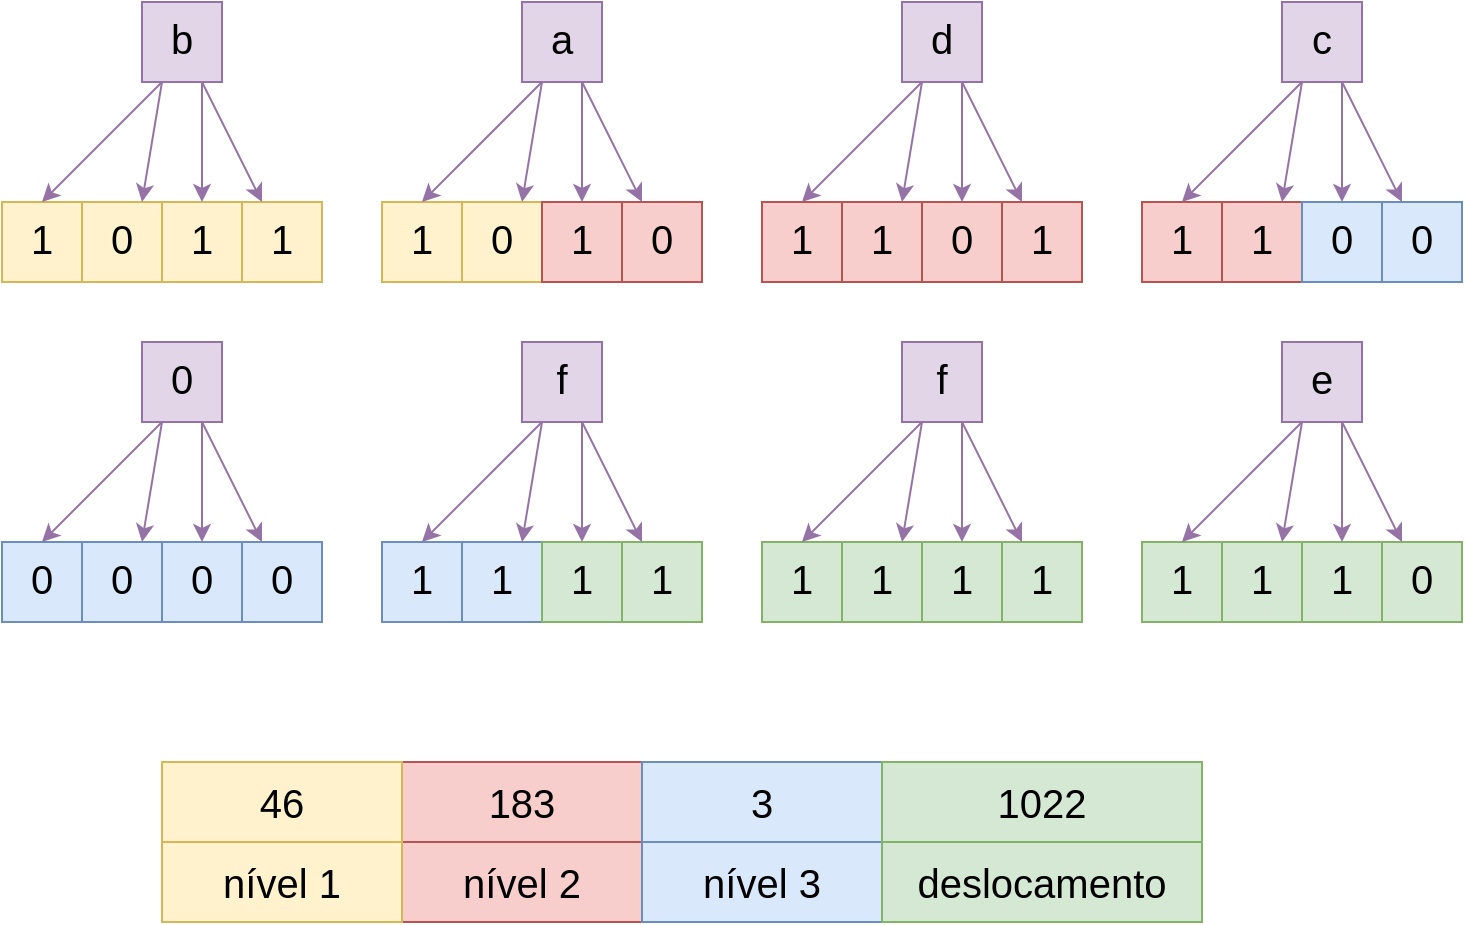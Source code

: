 <mxfile version="13.0.3" type="device"><diagram id="9DRUz-OnWrkNODdHJUfJ" name="Page-1"><mxGraphModel dx="1102" dy="636" grid="1" gridSize="10" guides="1" tooltips="1" connect="1" arrows="1" fold="1" page="1" pageScale="1" pageWidth="827" pageHeight="1169" math="0" shadow="0"><root><mxCell id="0"/><mxCell id="1" parent="0"/><mxCell id="fTgl-wtUKxVTOzXEUIO8-2" value="1" style="whiteSpace=wrap;html=1;aspect=fixed;fontSize=20;align=center;verticalAlign=top;spacingLeft=0;fillColor=#fff2cc;strokeColor=#d6b656;" parent="1" vertex="1"><mxGeometry x="20" y="170" width="40" height="40" as="geometry"/></mxCell><mxCell id="fTgl-wtUKxVTOzXEUIO8-3" value="0" style="whiteSpace=wrap;html=1;aspect=fixed;fontSize=20;align=center;verticalAlign=top;spacingLeft=0;fillColor=#fff2cc;strokeColor=#d6b656;" parent="1" vertex="1"><mxGeometry x="60" y="170" width="40" height="40" as="geometry"/></mxCell><mxCell id="fTgl-wtUKxVTOzXEUIO8-4" value="1" style="whiteSpace=wrap;html=1;aspect=fixed;fontSize=20;align=center;verticalAlign=top;spacingLeft=0;fillColor=#fff2cc;strokeColor=#d6b656;" parent="1" vertex="1"><mxGeometry x="100" y="170" width="40" height="40" as="geometry"/></mxCell><mxCell id="fTgl-wtUKxVTOzXEUIO8-5" value="1" style="whiteSpace=wrap;html=1;aspect=fixed;fontSize=20;align=center;verticalAlign=top;spacingLeft=0;fillColor=#fff2cc;strokeColor=#d6b656;" parent="1" vertex="1"><mxGeometry x="140" y="170" width="40" height="40" as="geometry"/></mxCell><mxCell id="fTgl-wtUKxVTOzXEUIO8-38" value="b" style="whiteSpace=wrap;html=1;aspect=fixed;fontSize=20;align=center;verticalAlign=top;spacingLeft=0;fillColor=#e1d5e7;strokeColor=#9673a6;" parent="1" vertex="1"><mxGeometry x="90" y="70" width="40" height="40" as="geometry"/></mxCell><mxCell id="fTgl-wtUKxVTOzXEUIO8-43" value="" style="endArrow=classic;html=1;fontSize=20;exitX=0.25;exitY=1;exitDx=0;exitDy=0;entryX=0.5;entryY=0;entryDx=0;entryDy=0;fillColor=#e1d5e7;strokeColor=#9673a6;" parent="1" source="fTgl-wtUKxVTOzXEUIO8-38" target="fTgl-wtUKxVTOzXEUIO8-2" edge="1"><mxGeometry width="50" height="50" relative="1" as="geometry"><mxPoint x="300" y="250" as="sourcePoint"/><mxPoint x="350" y="200" as="targetPoint"/></mxGeometry></mxCell><mxCell id="fTgl-wtUKxVTOzXEUIO8-44" value="" style="endArrow=classic;html=1;fontSize=20;exitX=0.25;exitY=1;exitDx=0;exitDy=0;entryX=0.75;entryY=0;entryDx=0;entryDy=0;fillColor=#e1d5e7;strokeColor=#9673a6;" parent="1" source="fTgl-wtUKxVTOzXEUIO8-38" target="fTgl-wtUKxVTOzXEUIO8-3" edge="1"><mxGeometry width="50" height="50" relative="1" as="geometry"><mxPoint x="110" y="120" as="sourcePoint"/><mxPoint x="50" y="180" as="targetPoint"/></mxGeometry></mxCell><mxCell id="fTgl-wtUKxVTOzXEUIO8-45" value="" style="endArrow=classic;html=1;fontSize=20;exitX=0.75;exitY=1;exitDx=0;exitDy=0;entryX=0.5;entryY=0;entryDx=0;entryDy=0;fillColor=#e1d5e7;strokeColor=#9673a6;" parent="1" source="fTgl-wtUKxVTOzXEUIO8-38" target="fTgl-wtUKxVTOzXEUIO8-4" edge="1"><mxGeometry width="50" height="50" relative="1" as="geometry"><mxPoint x="120" y="130" as="sourcePoint"/><mxPoint x="60" y="190" as="targetPoint"/></mxGeometry></mxCell><mxCell id="fTgl-wtUKxVTOzXEUIO8-46" value="" style="endArrow=classic;html=1;fontSize=20;exitX=0.75;exitY=1;exitDx=0;exitDy=0;fillColor=#e1d5e7;strokeColor=#9673a6;" parent="1" source="fTgl-wtUKxVTOzXEUIO8-38" target="fTgl-wtUKxVTOzXEUIO8-5" edge="1"><mxGeometry width="50" height="50" relative="1" as="geometry"><mxPoint x="130" y="110" as="sourcePoint"/><mxPoint x="70" y="200" as="targetPoint"/></mxGeometry></mxCell><mxCell id="fTgl-wtUKxVTOzXEUIO8-47" value="1" style="whiteSpace=wrap;html=1;aspect=fixed;fontSize=20;align=center;verticalAlign=top;spacingLeft=0;fillColor=#fff2cc;strokeColor=#d6b656;" parent="1" vertex="1"><mxGeometry x="210" y="170" width="40" height="40" as="geometry"/></mxCell><mxCell id="fTgl-wtUKxVTOzXEUIO8-48" value="0" style="whiteSpace=wrap;html=1;aspect=fixed;fontSize=20;align=center;verticalAlign=top;spacingLeft=0;fillColor=#fff2cc;strokeColor=#d6b656;" parent="1" vertex="1"><mxGeometry x="250" y="170" width="40" height="40" as="geometry"/></mxCell><mxCell id="fTgl-wtUKxVTOzXEUIO8-49" value="1" style="whiteSpace=wrap;html=1;aspect=fixed;fontSize=20;align=center;verticalAlign=top;spacingLeft=0;fillColor=#f8cecc;strokeColor=#b85450;" parent="1" vertex="1"><mxGeometry x="290" y="170" width="40" height="40" as="geometry"/></mxCell><mxCell id="fTgl-wtUKxVTOzXEUIO8-50" value="0" style="whiteSpace=wrap;html=1;aspect=fixed;fontSize=20;align=center;verticalAlign=top;spacingLeft=0;fillColor=#f8cecc;strokeColor=#b85450;" parent="1" vertex="1"><mxGeometry x="330" y="170" width="40" height="40" as="geometry"/></mxCell><mxCell id="fTgl-wtUKxVTOzXEUIO8-51" value="a" style="whiteSpace=wrap;html=1;aspect=fixed;fontSize=20;align=center;verticalAlign=top;spacingLeft=0;fillColor=#e1d5e7;strokeColor=#9673a6;" parent="1" vertex="1"><mxGeometry x="280" y="70" width="40" height="40" as="geometry"/></mxCell><mxCell id="fTgl-wtUKxVTOzXEUIO8-52" value="" style="endArrow=classic;html=1;fontSize=20;exitX=0.25;exitY=1;exitDx=0;exitDy=0;entryX=0.5;entryY=0;entryDx=0;entryDy=0;fillColor=#e1d5e7;strokeColor=#9673a6;" parent="1" source="fTgl-wtUKxVTOzXEUIO8-51" target="fTgl-wtUKxVTOzXEUIO8-47" edge="1"><mxGeometry width="50" height="50" relative="1" as="geometry"><mxPoint x="490" y="250" as="sourcePoint"/><mxPoint x="540" y="200" as="targetPoint"/></mxGeometry></mxCell><mxCell id="fTgl-wtUKxVTOzXEUIO8-53" value="" style="endArrow=classic;html=1;fontSize=20;exitX=0.25;exitY=1;exitDx=0;exitDy=0;entryX=0.75;entryY=0;entryDx=0;entryDy=0;fillColor=#e1d5e7;strokeColor=#9673a6;" parent="1" source="fTgl-wtUKxVTOzXEUIO8-51" target="fTgl-wtUKxVTOzXEUIO8-48" edge="1"><mxGeometry width="50" height="50" relative="1" as="geometry"><mxPoint x="300" y="120" as="sourcePoint"/><mxPoint x="240" y="180" as="targetPoint"/></mxGeometry></mxCell><mxCell id="fTgl-wtUKxVTOzXEUIO8-54" value="" style="endArrow=classic;html=1;fontSize=20;exitX=0.75;exitY=1;exitDx=0;exitDy=0;entryX=0.5;entryY=0;entryDx=0;entryDy=0;fillColor=#e1d5e7;strokeColor=#9673a6;" parent="1" source="fTgl-wtUKxVTOzXEUIO8-51" target="fTgl-wtUKxVTOzXEUIO8-49" edge="1"><mxGeometry width="50" height="50" relative="1" as="geometry"><mxPoint x="310" y="130" as="sourcePoint"/><mxPoint x="250" y="190" as="targetPoint"/></mxGeometry></mxCell><mxCell id="fTgl-wtUKxVTOzXEUIO8-55" value="" style="endArrow=classic;html=1;fontSize=20;exitX=0.75;exitY=1;exitDx=0;exitDy=0;fillColor=#e1d5e7;strokeColor=#9673a6;" parent="1" source="fTgl-wtUKxVTOzXEUIO8-51" target="fTgl-wtUKxVTOzXEUIO8-50" edge="1"><mxGeometry width="50" height="50" relative="1" as="geometry"><mxPoint x="320" y="110" as="sourcePoint"/><mxPoint x="260" y="200" as="targetPoint"/></mxGeometry></mxCell><mxCell id="fTgl-wtUKxVTOzXEUIO8-56" value="1" style="whiteSpace=wrap;html=1;aspect=fixed;fontSize=20;align=center;verticalAlign=top;spacingLeft=0;fillColor=#f8cecc;strokeColor=#b85450;" parent="1" vertex="1"><mxGeometry x="400" y="170" width="40" height="40" as="geometry"/></mxCell><mxCell id="fTgl-wtUKxVTOzXEUIO8-57" value="1" style="whiteSpace=wrap;html=1;aspect=fixed;fontSize=20;align=center;verticalAlign=top;spacingLeft=0;fillColor=#f8cecc;strokeColor=#b85450;" parent="1" vertex="1"><mxGeometry x="440" y="170" width="40" height="40" as="geometry"/></mxCell><mxCell id="fTgl-wtUKxVTOzXEUIO8-58" value="0" style="whiteSpace=wrap;html=1;aspect=fixed;fontSize=20;align=center;verticalAlign=top;spacingLeft=0;fillColor=#f8cecc;strokeColor=#b85450;" parent="1" vertex="1"><mxGeometry x="480" y="170" width="40" height="40" as="geometry"/></mxCell><mxCell id="fTgl-wtUKxVTOzXEUIO8-59" value="1" style="whiteSpace=wrap;html=1;aspect=fixed;fontSize=20;align=center;verticalAlign=top;spacingLeft=0;fillColor=#f8cecc;strokeColor=#b85450;" parent="1" vertex="1"><mxGeometry x="520" y="170" width="40" height="40" as="geometry"/></mxCell><mxCell id="fTgl-wtUKxVTOzXEUIO8-60" value="d" style="whiteSpace=wrap;html=1;aspect=fixed;fontSize=20;align=center;verticalAlign=top;spacingLeft=0;fillColor=#e1d5e7;strokeColor=#9673a6;" parent="1" vertex="1"><mxGeometry x="470" y="70" width="40" height="40" as="geometry"/></mxCell><mxCell id="fTgl-wtUKxVTOzXEUIO8-61" value="" style="endArrow=classic;html=1;fontSize=20;exitX=0.25;exitY=1;exitDx=0;exitDy=0;entryX=0.5;entryY=0;entryDx=0;entryDy=0;fillColor=#e1d5e7;strokeColor=#9673a6;" parent="1" source="fTgl-wtUKxVTOzXEUIO8-60" target="fTgl-wtUKxVTOzXEUIO8-56" edge="1"><mxGeometry width="50" height="50" relative="1" as="geometry"><mxPoint x="680" y="250" as="sourcePoint"/><mxPoint x="730" y="200" as="targetPoint"/></mxGeometry></mxCell><mxCell id="fTgl-wtUKxVTOzXEUIO8-62" value="" style="endArrow=classic;html=1;fontSize=20;exitX=0.25;exitY=1;exitDx=0;exitDy=0;entryX=0.75;entryY=0;entryDx=0;entryDy=0;fillColor=#e1d5e7;strokeColor=#9673a6;" parent="1" source="fTgl-wtUKxVTOzXEUIO8-60" target="fTgl-wtUKxVTOzXEUIO8-57" edge="1"><mxGeometry width="50" height="50" relative="1" as="geometry"><mxPoint x="490" y="120" as="sourcePoint"/><mxPoint x="430" y="180" as="targetPoint"/></mxGeometry></mxCell><mxCell id="fTgl-wtUKxVTOzXEUIO8-63" value="" style="endArrow=classic;html=1;fontSize=20;exitX=0.75;exitY=1;exitDx=0;exitDy=0;entryX=0.5;entryY=0;entryDx=0;entryDy=0;fillColor=#e1d5e7;strokeColor=#9673a6;" parent="1" source="fTgl-wtUKxVTOzXEUIO8-60" target="fTgl-wtUKxVTOzXEUIO8-58" edge="1"><mxGeometry width="50" height="50" relative="1" as="geometry"><mxPoint x="500" y="130" as="sourcePoint"/><mxPoint x="440" y="190" as="targetPoint"/></mxGeometry></mxCell><mxCell id="fTgl-wtUKxVTOzXEUIO8-64" value="" style="endArrow=classic;html=1;fontSize=20;exitX=0.75;exitY=1;exitDx=0;exitDy=0;fillColor=#e1d5e7;strokeColor=#9673a6;" parent="1" source="fTgl-wtUKxVTOzXEUIO8-60" target="fTgl-wtUKxVTOzXEUIO8-59" edge="1"><mxGeometry width="50" height="50" relative="1" as="geometry"><mxPoint x="510" y="110" as="sourcePoint"/><mxPoint x="450" y="200" as="targetPoint"/></mxGeometry></mxCell><mxCell id="fTgl-wtUKxVTOzXEUIO8-65" value="1" style="whiteSpace=wrap;html=1;aspect=fixed;fontSize=20;align=center;verticalAlign=top;spacingLeft=0;fillColor=#f8cecc;strokeColor=#b85450;" parent="1" vertex="1"><mxGeometry x="590" y="170" width="40" height="40" as="geometry"/></mxCell><mxCell id="fTgl-wtUKxVTOzXEUIO8-66" value="1" style="whiteSpace=wrap;html=1;aspect=fixed;fontSize=20;align=center;verticalAlign=top;spacingLeft=0;fillColor=#f8cecc;strokeColor=#b85450;" parent="1" vertex="1"><mxGeometry x="630" y="170" width="40" height="40" as="geometry"/></mxCell><mxCell id="fTgl-wtUKxVTOzXEUIO8-67" value="0" style="whiteSpace=wrap;html=1;aspect=fixed;fontSize=20;align=center;verticalAlign=top;spacingLeft=0;fillColor=#dae8fc;strokeColor=#6c8ebf;" parent="1" vertex="1"><mxGeometry x="670" y="170" width="40" height="40" as="geometry"/></mxCell><mxCell id="fTgl-wtUKxVTOzXEUIO8-68" value="0" style="whiteSpace=wrap;html=1;aspect=fixed;fontSize=20;align=center;verticalAlign=top;spacingLeft=0;fillColor=#dae8fc;strokeColor=#6c8ebf;" parent="1" vertex="1"><mxGeometry x="710" y="170" width="40" height="40" as="geometry"/></mxCell><mxCell id="fTgl-wtUKxVTOzXEUIO8-69" value="c" style="whiteSpace=wrap;html=1;aspect=fixed;fontSize=20;align=center;verticalAlign=top;spacingLeft=0;fillColor=#e1d5e7;strokeColor=#9673a6;" parent="1" vertex="1"><mxGeometry x="660" y="70" width="40" height="40" as="geometry"/></mxCell><mxCell id="fTgl-wtUKxVTOzXEUIO8-70" value="" style="endArrow=classic;html=1;fontSize=20;exitX=0.25;exitY=1;exitDx=0;exitDy=0;entryX=0.5;entryY=0;entryDx=0;entryDy=0;fillColor=#e1d5e7;strokeColor=#9673a6;" parent="1" source="fTgl-wtUKxVTOzXEUIO8-69" target="fTgl-wtUKxVTOzXEUIO8-65" edge="1"><mxGeometry width="50" height="50" relative="1" as="geometry"><mxPoint x="870" y="250" as="sourcePoint"/><mxPoint x="920" y="200" as="targetPoint"/></mxGeometry></mxCell><mxCell id="fTgl-wtUKxVTOzXEUIO8-71" value="" style="endArrow=classic;html=1;fontSize=20;exitX=0.25;exitY=1;exitDx=0;exitDy=0;entryX=0.75;entryY=0;entryDx=0;entryDy=0;fillColor=#e1d5e7;strokeColor=#9673a6;" parent="1" source="fTgl-wtUKxVTOzXEUIO8-69" target="fTgl-wtUKxVTOzXEUIO8-66" edge="1"><mxGeometry width="50" height="50" relative="1" as="geometry"><mxPoint x="680" y="120" as="sourcePoint"/><mxPoint x="620" y="180" as="targetPoint"/></mxGeometry></mxCell><mxCell id="fTgl-wtUKxVTOzXEUIO8-72" value="" style="endArrow=classic;html=1;fontSize=20;exitX=0.75;exitY=1;exitDx=0;exitDy=0;entryX=0.5;entryY=0;entryDx=0;entryDy=0;fillColor=#e1d5e7;strokeColor=#9673a6;" parent="1" source="fTgl-wtUKxVTOzXEUIO8-69" target="fTgl-wtUKxVTOzXEUIO8-67" edge="1"><mxGeometry width="50" height="50" relative="1" as="geometry"><mxPoint x="690" y="130" as="sourcePoint"/><mxPoint x="630" y="190" as="targetPoint"/></mxGeometry></mxCell><mxCell id="fTgl-wtUKxVTOzXEUIO8-73" value="" style="endArrow=classic;html=1;fontSize=20;exitX=0.75;exitY=1;exitDx=0;exitDy=0;fillColor=#e1d5e7;strokeColor=#9673a6;" parent="1" source="fTgl-wtUKxVTOzXEUIO8-69" target="fTgl-wtUKxVTOzXEUIO8-68" edge="1"><mxGeometry width="50" height="50" relative="1" as="geometry"><mxPoint x="700" y="110" as="sourcePoint"/><mxPoint x="640" y="200" as="targetPoint"/></mxGeometry></mxCell><mxCell id="fTgl-wtUKxVTOzXEUIO8-74" value="0" style="whiteSpace=wrap;html=1;aspect=fixed;fontSize=20;align=center;verticalAlign=top;spacingLeft=0;fillColor=#dae8fc;strokeColor=#6c8ebf;" parent="1" vertex="1"><mxGeometry x="20" y="340" width="40" height="40" as="geometry"/></mxCell><mxCell id="fTgl-wtUKxVTOzXEUIO8-75" value="0" style="whiteSpace=wrap;html=1;aspect=fixed;fontSize=20;align=center;verticalAlign=top;spacingLeft=0;fillColor=#dae8fc;strokeColor=#6c8ebf;" parent="1" vertex="1"><mxGeometry x="60" y="340" width="40" height="40" as="geometry"/></mxCell><mxCell id="fTgl-wtUKxVTOzXEUIO8-76" value="0" style="whiteSpace=wrap;html=1;aspect=fixed;fontSize=20;align=center;verticalAlign=top;spacingLeft=0;fillColor=#dae8fc;strokeColor=#6c8ebf;" parent="1" vertex="1"><mxGeometry x="100" y="340" width="40" height="40" as="geometry"/></mxCell><mxCell id="fTgl-wtUKxVTOzXEUIO8-77" value="0" style="whiteSpace=wrap;html=1;aspect=fixed;fontSize=20;align=center;verticalAlign=top;spacingLeft=0;fillColor=#dae8fc;strokeColor=#6c8ebf;" parent="1" vertex="1"><mxGeometry x="140" y="340" width="40" height="40" as="geometry"/></mxCell><mxCell id="fTgl-wtUKxVTOzXEUIO8-78" value="0" style="whiteSpace=wrap;html=1;aspect=fixed;fontSize=20;align=center;verticalAlign=top;spacingLeft=0;fillColor=#e1d5e7;strokeColor=#9673a6;" parent="1" vertex="1"><mxGeometry x="90" y="240" width="40" height="40" as="geometry"/></mxCell><mxCell id="fTgl-wtUKxVTOzXEUIO8-79" value="" style="endArrow=classic;html=1;fontSize=20;exitX=0.25;exitY=1;exitDx=0;exitDy=0;entryX=0.5;entryY=0;entryDx=0;entryDy=0;fillColor=#e1d5e7;strokeColor=#9673a6;" parent="1" source="fTgl-wtUKxVTOzXEUIO8-78" target="fTgl-wtUKxVTOzXEUIO8-74" edge="1"><mxGeometry width="50" height="50" relative="1" as="geometry"><mxPoint x="300" y="420" as="sourcePoint"/><mxPoint x="350" y="370" as="targetPoint"/></mxGeometry></mxCell><mxCell id="fTgl-wtUKxVTOzXEUIO8-80" value="" style="endArrow=classic;html=1;fontSize=20;exitX=0.25;exitY=1;exitDx=0;exitDy=0;entryX=0.75;entryY=0;entryDx=0;entryDy=0;fillColor=#e1d5e7;strokeColor=#9673a6;" parent="1" source="fTgl-wtUKxVTOzXEUIO8-78" target="fTgl-wtUKxVTOzXEUIO8-75" edge="1"><mxGeometry width="50" height="50" relative="1" as="geometry"><mxPoint x="110" y="290" as="sourcePoint"/><mxPoint x="50" y="350" as="targetPoint"/></mxGeometry></mxCell><mxCell id="fTgl-wtUKxVTOzXEUIO8-81" value="" style="endArrow=classic;html=1;fontSize=20;exitX=0.75;exitY=1;exitDx=0;exitDy=0;entryX=0.5;entryY=0;entryDx=0;entryDy=0;fillColor=#e1d5e7;strokeColor=#9673a6;" parent="1" source="fTgl-wtUKxVTOzXEUIO8-78" target="fTgl-wtUKxVTOzXEUIO8-76" edge="1"><mxGeometry width="50" height="50" relative="1" as="geometry"><mxPoint x="120" y="300" as="sourcePoint"/><mxPoint x="60" y="360" as="targetPoint"/></mxGeometry></mxCell><mxCell id="fTgl-wtUKxVTOzXEUIO8-82" value="" style="endArrow=classic;html=1;fontSize=20;exitX=0.75;exitY=1;exitDx=0;exitDy=0;fillColor=#e1d5e7;strokeColor=#9673a6;" parent="1" source="fTgl-wtUKxVTOzXEUIO8-78" target="fTgl-wtUKxVTOzXEUIO8-77" edge="1"><mxGeometry width="50" height="50" relative="1" as="geometry"><mxPoint x="130" y="280" as="sourcePoint"/><mxPoint x="70" y="370" as="targetPoint"/></mxGeometry></mxCell><mxCell id="fTgl-wtUKxVTOzXEUIO8-83" value="1" style="whiteSpace=wrap;html=1;aspect=fixed;fontSize=20;align=center;verticalAlign=top;spacingLeft=0;fillColor=#dae8fc;strokeColor=#6c8ebf;" parent="1" vertex="1"><mxGeometry x="210" y="340" width="40" height="40" as="geometry"/></mxCell><mxCell id="fTgl-wtUKxVTOzXEUIO8-84" value="1" style="whiteSpace=wrap;html=1;aspect=fixed;fontSize=20;align=center;verticalAlign=top;spacingLeft=0;fillColor=#dae8fc;strokeColor=#6c8ebf;" parent="1" vertex="1"><mxGeometry x="250" y="340" width="40" height="40" as="geometry"/></mxCell><mxCell id="fTgl-wtUKxVTOzXEUIO8-85" value="1" style="whiteSpace=wrap;html=1;aspect=fixed;fontSize=20;align=center;verticalAlign=top;spacingLeft=0;fillColor=#d5e8d4;strokeColor=#82b366;" parent="1" vertex="1"><mxGeometry x="290" y="340" width="40" height="40" as="geometry"/></mxCell><mxCell id="fTgl-wtUKxVTOzXEUIO8-86" value="1" style="whiteSpace=wrap;html=1;aspect=fixed;fontSize=20;align=center;verticalAlign=top;spacingLeft=0;fillColor=#d5e8d4;strokeColor=#82b366;" parent="1" vertex="1"><mxGeometry x="330" y="340" width="40" height="40" as="geometry"/></mxCell><mxCell id="fTgl-wtUKxVTOzXEUIO8-87" value="f" style="whiteSpace=wrap;html=1;aspect=fixed;fontSize=20;align=center;verticalAlign=top;spacingLeft=0;fillColor=#e1d5e7;strokeColor=#9673a6;" parent="1" vertex="1"><mxGeometry x="280" y="240" width="40" height="40" as="geometry"/></mxCell><mxCell id="fTgl-wtUKxVTOzXEUIO8-88" value="" style="endArrow=classic;html=1;fontSize=20;exitX=0.25;exitY=1;exitDx=0;exitDy=0;entryX=0.5;entryY=0;entryDx=0;entryDy=0;fillColor=#e1d5e7;strokeColor=#9673a6;" parent="1" source="fTgl-wtUKxVTOzXEUIO8-87" target="fTgl-wtUKxVTOzXEUIO8-83" edge="1"><mxGeometry width="50" height="50" relative="1" as="geometry"><mxPoint x="490" y="420" as="sourcePoint"/><mxPoint x="540" y="370" as="targetPoint"/></mxGeometry></mxCell><mxCell id="fTgl-wtUKxVTOzXEUIO8-89" value="" style="endArrow=classic;html=1;fontSize=20;exitX=0.25;exitY=1;exitDx=0;exitDy=0;entryX=0.75;entryY=0;entryDx=0;entryDy=0;fillColor=#e1d5e7;strokeColor=#9673a6;" parent="1" source="fTgl-wtUKxVTOzXEUIO8-87" target="fTgl-wtUKxVTOzXEUIO8-84" edge="1"><mxGeometry width="50" height="50" relative="1" as="geometry"><mxPoint x="300" y="290" as="sourcePoint"/><mxPoint x="240" y="350" as="targetPoint"/></mxGeometry></mxCell><mxCell id="fTgl-wtUKxVTOzXEUIO8-90" value="" style="endArrow=classic;html=1;fontSize=20;exitX=0.75;exitY=1;exitDx=0;exitDy=0;entryX=0.5;entryY=0;entryDx=0;entryDy=0;fillColor=#e1d5e7;strokeColor=#9673a6;" parent="1" source="fTgl-wtUKxVTOzXEUIO8-87" target="fTgl-wtUKxVTOzXEUIO8-85" edge="1"><mxGeometry width="50" height="50" relative="1" as="geometry"><mxPoint x="310" y="300" as="sourcePoint"/><mxPoint x="250" y="360" as="targetPoint"/></mxGeometry></mxCell><mxCell id="fTgl-wtUKxVTOzXEUIO8-91" value="" style="endArrow=classic;html=1;fontSize=20;exitX=0.75;exitY=1;exitDx=0;exitDy=0;fillColor=#e1d5e7;strokeColor=#9673a6;" parent="1" source="fTgl-wtUKxVTOzXEUIO8-87" target="fTgl-wtUKxVTOzXEUIO8-86" edge="1"><mxGeometry width="50" height="50" relative="1" as="geometry"><mxPoint x="320" y="280" as="sourcePoint"/><mxPoint x="260" y="370" as="targetPoint"/></mxGeometry></mxCell><mxCell id="fTgl-wtUKxVTOzXEUIO8-92" value="1" style="whiteSpace=wrap;html=1;aspect=fixed;fontSize=20;align=center;verticalAlign=top;spacingLeft=0;fillColor=#d5e8d4;strokeColor=#82b366;" parent="1" vertex="1"><mxGeometry x="400" y="340" width="40" height="40" as="geometry"/></mxCell><mxCell id="fTgl-wtUKxVTOzXEUIO8-93" value="1" style="whiteSpace=wrap;html=1;aspect=fixed;fontSize=20;align=center;verticalAlign=top;spacingLeft=0;fillColor=#d5e8d4;strokeColor=#82b366;" parent="1" vertex="1"><mxGeometry x="440" y="340" width="40" height="40" as="geometry"/></mxCell><mxCell id="fTgl-wtUKxVTOzXEUIO8-94" value="1" style="whiteSpace=wrap;html=1;aspect=fixed;fontSize=20;align=center;verticalAlign=top;spacingLeft=0;fillColor=#d5e8d4;strokeColor=#82b366;" parent="1" vertex="1"><mxGeometry x="480" y="340" width="40" height="40" as="geometry"/></mxCell><mxCell id="fTgl-wtUKxVTOzXEUIO8-95" value="1" style="whiteSpace=wrap;html=1;aspect=fixed;fontSize=20;align=center;verticalAlign=top;spacingLeft=0;fillColor=#d5e8d4;strokeColor=#82b366;" parent="1" vertex="1"><mxGeometry x="520" y="340" width="40" height="40" as="geometry"/></mxCell><mxCell id="fTgl-wtUKxVTOzXEUIO8-96" value="f" style="whiteSpace=wrap;html=1;aspect=fixed;fontSize=20;align=center;verticalAlign=top;spacingLeft=0;fillColor=#e1d5e7;strokeColor=#9673a6;" parent="1" vertex="1"><mxGeometry x="470" y="240" width="40" height="40" as="geometry"/></mxCell><mxCell id="fTgl-wtUKxVTOzXEUIO8-97" value="" style="endArrow=classic;html=1;fontSize=20;exitX=0.25;exitY=1;exitDx=0;exitDy=0;entryX=0.5;entryY=0;entryDx=0;entryDy=0;fillColor=#e1d5e7;strokeColor=#9673a6;" parent="1" source="fTgl-wtUKxVTOzXEUIO8-96" target="fTgl-wtUKxVTOzXEUIO8-92" edge="1"><mxGeometry width="50" height="50" relative="1" as="geometry"><mxPoint x="680" y="420" as="sourcePoint"/><mxPoint x="730" y="370" as="targetPoint"/></mxGeometry></mxCell><mxCell id="fTgl-wtUKxVTOzXEUIO8-98" value="" style="endArrow=classic;html=1;fontSize=20;exitX=0.25;exitY=1;exitDx=0;exitDy=0;entryX=0.75;entryY=0;entryDx=0;entryDy=0;fillColor=#e1d5e7;strokeColor=#9673a6;" parent="1" source="fTgl-wtUKxVTOzXEUIO8-96" target="fTgl-wtUKxVTOzXEUIO8-93" edge="1"><mxGeometry width="50" height="50" relative="1" as="geometry"><mxPoint x="490" y="290" as="sourcePoint"/><mxPoint x="430" y="350" as="targetPoint"/></mxGeometry></mxCell><mxCell id="fTgl-wtUKxVTOzXEUIO8-99" value="" style="endArrow=classic;html=1;fontSize=20;exitX=0.75;exitY=1;exitDx=0;exitDy=0;entryX=0.5;entryY=0;entryDx=0;entryDy=0;fillColor=#e1d5e7;strokeColor=#9673a6;" parent="1" source="fTgl-wtUKxVTOzXEUIO8-96" target="fTgl-wtUKxVTOzXEUIO8-94" edge="1"><mxGeometry width="50" height="50" relative="1" as="geometry"><mxPoint x="500" y="300" as="sourcePoint"/><mxPoint x="440" y="360" as="targetPoint"/></mxGeometry></mxCell><mxCell id="fTgl-wtUKxVTOzXEUIO8-100" value="" style="endArrow=classic;html=1;fontSize=20;exitX=0.75;exitY=1;exitDx=0;exitDy=0;fillColor=#e1d5e7;strokeColor=#9673a6;" parent="1" source="fTgl-wtUKxVTOzXEUIO8-96" target="fTgl-wtUKxVTOzXEUIO8-95" edge="1"><mxGeometry width="50" height="50" relative="1" as="geometry"><mxPoint x="510" y="280" as="sourcePoint"/><mxPoint x="450" y="370" as="targetPoint"/></mxGeometry></mxCell><mxCell id="fTgl-wtUKxVTOzXEUIO8-101" value="1" style="whiteSpace=wrap;html=1;aspect=fixed;fontSize=20;align=center;verticalAlign=top;spacingLeft=0;fillColor=#d5e8d4;strokeColor=#82b366;" parent="1" vertex="1"><mxGeometry x="590" y="340" width="40" height="40" as="geometry"/></mxCell><mxCell id="fTgl-wtUKxVTOzXEUIO8-102" value="1" style="whiteSpace=wrap;html=1;aspect=fixed;fontSize=20;align=center;verticalAlign=top;spacingLeft=0;fillColor=#d5e8d4;strokeColor=#82b366;" parent="1" vertex="1"><mxGeometry x="630" y="340" width="40" height="40" as="geometry"/></mxCell><mxCell id="fTgl-wtUKxVTOzXEUIO8-103" value="1" style="whiteSpace=wrap;html=1;aspect=fixed;fontSize=20;align=center;verticalAlign=top;spacingLeft=0;fillColor=#d5e8d4;strokeColor=#82b366;" parent="1" vertex="1"><mxGeometry x="670" y="340" width="40" height="40" as="geometry"/></mxCell><mxCell id="fTgl-wtUKxVTOzXEUIO8-104" value="0" style="whiteSpace=wrap;html=1;aspect=fixed;fontSize=20;align=center;verticalAlign=top;spacingLeft=0;fillColor=#d5e8d4;strokeColor=#82b366;" parent="1" vertex="1"><mxGeometry x="710" y="340" width="40" height="40" as="geometry"/></mxCell><mxCell id="fTgl-wtUKxVTOzXEUIO8-105" value="e" style="whiteSpace=wrap;html=1;aspect=fixed;fontSize=20;align=center;verticalAlign=top;spacingLeft=0;fillColor=#e1d5e7;strokeColor=#9673a6;" parent="1" vertex="1"><mxGeometry x="660" y="240" width="40" height="40" as="geometry"/></mxCell><mxCell id="fTgl-wtUKxVTOzXEUIO8-106" value="" style="endArrow=classic;html=1;fontSize=20;exitX=0.25;exitY=1;exitDx=0;exitDy=0;entryX=0.5;entryY=0;entryDx=0;entryDy=0;fillColor=#e1d5e7;strokeColor=#9673a6;" parent="1" source="fTgl-wtUKxVTOzXEUIO8-105" target="fTgl-wtUKxVTOzXEUIO8-101" edge="1"><mxGeometry width="50" height="50" relative="1" as="geometry"><mxPoint x="870" y="420" as="sourcePoint"/><mxPoint x="920" y="370" as="targetPoint"/></mxGeometry></mxCell><mxCell id="fTgl-wtUKxVTOzXEUIO8-107" value="" style="endArrow=classic;html=1;fontSize=20;exitX=0.25;exitY=1;exitDx=0;exitDy=0;entryX=0.75;entryY=0;entryDx=0;entryDy=0;fillColor=#e1d5e7;strokeColor=#9673a6;" parent="1" source="fTgl-wtUKxVTOzXEUIO8-105" target="fTgl-wtUKxVTOzXEUIO8-102" edge="1"><mxGeometry width="50" height="50" relative="1" as="geometry"><mxPoint x="680" y="290" as="sourcePoint"/><mxPoint x="620" y="350" as="targetPoint"/></mxGeometry></mxCell><mxCell id="fTgl-wtUKxVTOzXEUIO8-108" value="" style="endArrow=classic;html=1;fontSize=20;exitX=0.75;exitY=1;exitDx=0;exitDy=0;entryX=0.5;entryY=0;entryDx=0;entryDy=0;fillColor=#e1d5e7;strokeColor=#9673a6;" parent="1" source="fTgl-wtUKxVTOzXEUIO8-105" target="fTgl-wtUKxVTOzXEUIO8-103" edge="1"><mxGeometry width="50" height="50" relative="1" as="geometry"><mxPoint x="690" y="300" as="sourcePoint"/><mxPoint x="630" y="360" as="targetPoint"/></mxGeometry></mxCell><mxCell id="fTgl-wtUKxVTOzXEUIO8-109" value="" style="endArrow=classic;html=1;fontSize=20;exitX=0.75;exitY=1;exitDx=0;exitDy=0;fillColor=#e1d5e7;strokeColor=#9673a6;" parent="1" source="fTgl-wtUKxVTOzXEUIO8-105" target="fTgl-wtUKxVTOzXEUIO8-104" edge="1"><mxGeometry width="50" height="50" relative="1" as="geometry"><mxPoint x="700" y="280" as="sourcePoint"/><mxPoint x="640" y="370" as="targetPoint"/></mxGeometry></mxCell><mxCell id="fTgl-wtUKxVTOzXEUIO8-110" value="183" style="rounded=0;whiteSpace=wrap;html=1;fontSize=20;align=center;fillColor=#f8cecc;strokeColor=#b85450;" parent="1" vertex="1"><mxGeometry x="220" y="450" width="120" height="40" as="geometry"/></mxCell><mxCell id="fTgl-wtUKxVTOzXEUIO8-111" value="3" style="rounded=0;whiteSpace=wrap;html=1;fontSize=20;align=center;fillColor=#dae8fc;strokeColor=#6c8ebf;" parent="1" vertex="1"><mxGeometry x="340" y="450" width="120" height="40" as="geometry"/></mxCell><mxCell id="fTgl-wtUKxVTOzXEUIO8-112" value="1022" style="rounded=0;whiteSpace=wrap;html=1;fontSize=20;align=center;fillColor=#d5e8d4;strokeColor=#82b366;" parent="1" vertex="1"><mxGeometry x="460" y="450" width="160" height="40" as="geometry"/></mxCell><mxCell id="fTgl-wtUKxVTOzXEUIO8-113" value="nível 2" style="rounded=0;whiteSpace=wrap;html=1;fontSize=20;align=center;fillColor=#f8cecc;strokeColor=#b85450;" parent="1" vertex="1"><mxGeometry x="220" y="490" width="120" height="40" as="geometry"/></mxCell><mxCell id="fTgl-wtUKxVTOzXEUIO8-114" value="nível 3" style="rounded=0;whiteSpace=wrap;html=1;fontSize=20;align=center;fillColor=#dae8fc;strokeColor=#6c8ebf;" parent="1" vertex="1"><mxGeometry x="340" y="490" width="120" height="40" as="geometry"/></mxCell><mxCell id="fTgl-wtUKxVTOzXEUIO8-115" value="deslocamento" style="rounded=0;whiteSpace=wrap;html=1;fontSize=20;align=center;fillColor=#d5e8d4;strokeColor=#82b366;" parent="1" vertex="1"><mxGeometry x="460" y="490" width="160" height="40" as="geometry"/></mxCell><mxCell id="tQL06h2HsOLxYPqa60Yz-1" value="46" style="rounded=0;whiteSpace=wrap;html=1;fontSize=20;align=center;fillColor=#fff2cc;strokeColor=#d6b656;" parent="1" vertex="1"><mxGeometry x="100" y="450" width="120" height="40" as="geometry"/></mxCell><mxCell id="tQL06h2HsOLxYPqa60Yz-2" value="nível 1" style="rounded=0;whiteSpace=wrap;html=1;fontSize=20;align=center;fillColor=#fff2cc;strokeColor=#d6b656;" parent="1" vertex="1"><mxGeometry x="100" y="490" width="120" height="40" as="geometry"/></mxCell></root></mxGraphModel></diagram></mxfile>